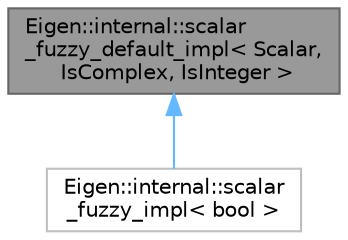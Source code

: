 digraph "Eigen::internal::scalar_fuzzy_default_impl&lt; Scalar, IsComplex, IsInteger &gt;"
{
 // LATEX_PDF_SIZE
  bgcolor="transparent";
  edge [fontname=Helvetica,fontsize=10,labelfontname=Helvetica,labelfontsize=10];
  node [fontname=Helvetica,fontsize=10,shape=box,height=0.2,width=0.4];
  Node1 [id="Node000001",label="Eigen::internal::scalar\l_fuzzy_default_impl\< Scalar,\l IsComplex, IsInteger \>",height=0.2,width=0.4,color="gray40", fillcolor="grey60", style="filled", fontcolor="black",tooltip=" "];
  Node1 -> Node2 [id="edge1_Node000001_Node000002",dir="back",color="steelblue1",style="solid",tooltip=" "];
  Node2 [id="Node000002",label="Eigen::internal::scalar\l_fuzzy_impl\< bool \>",height=0.2,width=0.4,color="grey75", fillcolor="white", style="filled",URL="$structEigen_1_1internal_1_1scalar__fuzzy__impl_3_01bool_01_4.html",tooltip=" "];
}
